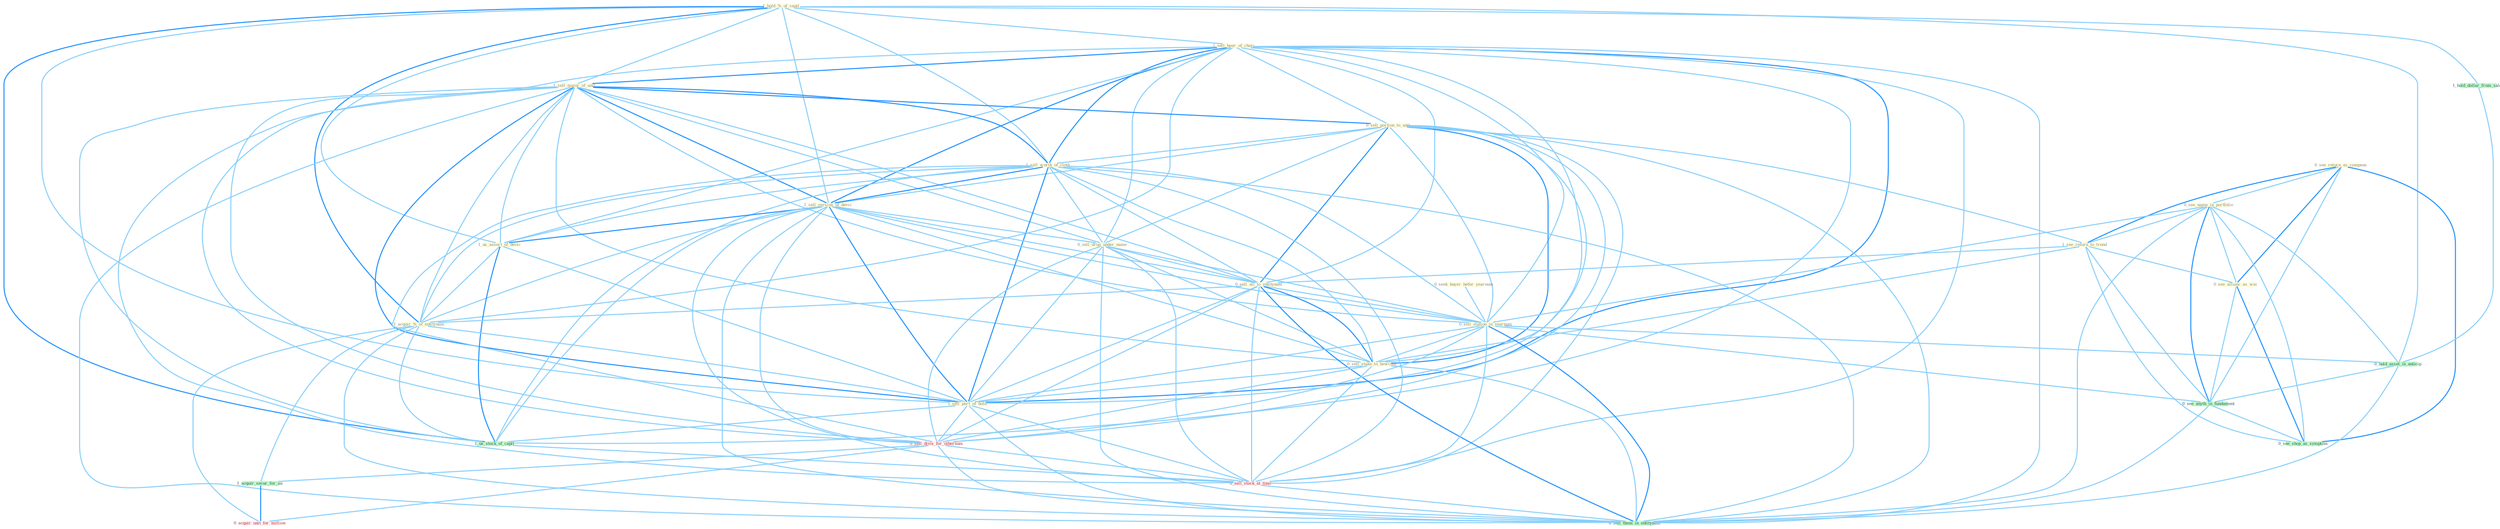 Graph G{ 
    node
    [shape=polygon,style=filled,width=.5,height=.06,color="#BDFCC9",fixedsize=true,fontsize=4,
    fontcolor="#2f4f4f"];
    {node
    [color="#ffffe0", fontcolor="#8b7d6b"] "1_hold_%_of_capit " "1_sell_beer_of_choic " "1_sell_major_of_unit " "0_sell_portion_to_unit " "0_see_return_as_compens " "1_sell_worth_of_cloth " "0_see_name_in_portfolio " "1_sell_version_of_devic " "1_us_assort_of_devic " "1_see_return_to_trend " "0_sell_drug_under_name " "0_sell_all_to_entitynam " "0_see_allianc_as_wai " "1_acquir_%_of_entitynam " "0_seek_buyer_befor_yearnum " "0_sell_station_in_yearnum " "0_sell_stake_to_newcom " "1_sell_part_of_hold "}
{node [color="#fff0f5", fontcolor="#b22222"] "0_sell_divis_for_othernum " "0_sell_stock_at_time " "0_acquir_unit_for_million "}
edge [color="#B0E2FF"];

	"1_hold_%_of_capit " -- "1_sell_beer_of_choic " [w="1", color="#87cefa" ];
	"1_hold_%_of_capit " -- "1_sell_major_of_unit " [w="1", color="#87cefa" ];
	"1_hold_%_of_capit " -- "1_sell_worth_of_cloth " [w="1", color="#87cefa" ];
	"1_hold_%_of_capit " -- "1_sell_version_of_devic " [w="1", color="#87cefa" ];
	"1_hold_%_of_capit " -- "1_us_assort_of_devic " [w="1", color="#87cefa" ];
	"1_hold_%_of_capit " -- "1_acquir_%_of_entitynam " [w="2", color="#1e90ff" , len=0.8];
	"1_hold_%_of_capit " -- "1_sell_part_of_hold " [w="1", color="#87cefa" ];
	"1_hold_%_of_capit " -- "1_us_stock_of_capit " [w="2", color="#1e90ff" , len=0.8];
	"1_hold_%_of_capit " -- "1_hold_dollar_from_sale " [w="1", color="#87cefa" ];
	"1_hold_%_of_capit " -- "0_hold_asset_in_anticip " [w="1", color="#87cefa" ];
	"1_sell_beer_of_choic " -- "1_sell_major_of_unit " [w="2", color="#1e90ff" , len=0.8];
	"1_sell_beer_of_choic " -- "0_sell_portion_to_unit " [w="1", color="#87cefa" ];
	"1_sell_beer_of_choic " -- "1_sell_worth_of_cloth " [w="2", color="#1e90ff" , len=0.8];
	"1_sell_beer_of_choic " -- "1_sell_version_of_devic " [w="2", color="#1e90ff" , len=0.8];
	"1_sell_beer_of_choic " -- "1_us_assort_of_devic " [w="1", color="#87cefa" ];
	"1_sell_beer_of_choic " -- "0_sell_drug_under_name " [w="1", color="#87cefa" ];
	"1_sell_beer_of_choic " -- "0_sell_all_to_entitynam " [w="1", color="#87cefa" ];
	"1_sell_beer_of_choic " -- "1_acquir_%_of_entitynam " [w="1", color="#87cefa" ];
	"1_sell_beer_of_choic " -- "0_sell_station_in_yearnum " [w="1", color="#87cefa" ];
	"1_sell_beer_of_choic " -- "0_sell_stake_to_newcom " [w="1", color="#87cefa" ];
	"1_sell_beer_of_choic " -- "1_sell_part_of_hold " [w="2", color="#1e90ff" , len=0.8];
	"1_sell_beer_of_choic " -- "0_sell_divis_for_othernum " [w="1", color="#87cefa" ];
	"1_sell_beer_of_choic " -- "1_us_stock_of_capit " [w="1", color="#87cefa" ];
	"1_sell_beer_of_choic " -- "0_sell_stock_at_time " [w="1", color="#87cefa" ];
	"1_sell_beer_of_choic " -- "0_sell_them_in_entitynam " [w="1", color="#87cefa" ];
	"1_sell_major_of_unit " -- "0_sell_portion_to_unit " [w="2", color="#1e90ff" , len=0.8];
	"1_sell_major_of_unit " -- "1_sell_worth_of_cloth " [w="2", color="#1e90ff" , len=0.8];
	"1_sell_major_of_unit " -- "1_sell_version_of_devic " [w="2", color="#1e90ff" , len=0.8];
	"1_sell_major_of_unit " -- "1_us_assort_of_devic " [w="1", color="#87cefa" ];
	"1_sell_major_of_unit " -- "0_sell_drug_under_name " [w="1", color="#87cefa" ];
	"1_sell_major_of_unit " -- "0_sell_all_to_entitynam " [w="1", color="#87cefa" ];
	"1_sell_major_of_unit " -- "1_acquir_%_of_entitynam " [w="1", color="#87cefa" ];
	"1_sell_major_of_unit " -- "0_sell_station_in_yearnum " [w="1", color="#87cefa" ];
	"1_sell_major_of_unit " -- "0_sell_stake_to_newcom " [w="1", color="#87cefa" ];
	"1_sell_major_of_unit " -- "1_sell_part_of_hold " [w="2", color="#1e90ff" , len=0.8];
	"1_sell_major_of_unit " -- "0_sell_divis_for_othernum " [w="1", color="#87cefa" ];
	"1_sell_major_of_unit " -- "1_us_stock_of_capit " [w="1", color="#87cefa" ];
	"1_sell_major_of_unit " -- "0_sell_stock_at_time " [w="1", color="#87cefa" ];
	"1_sell_major_of_unit " -- "0_sell_them_in_entitynam " [w="1", color="#87cefa" ];
	"0_sell_portion_to_unit " -- "1_sell_worth_of_cloth " [w="1", color="#87cefa" ];
	"0_sell_portion_to_unit " -- "1_sell_version_of_devic " [w="1", color="#87cefa" ];
	"0_sell_portion_to_unit " -- "1_see_return_to_trend " [w="1", color="#87cefa" ];
	"0_sell_portion_to_unit " -- "0_sell_drug_under_name " [w="1", color="#87cefa" ];
	"0_sell_portion_to_unit " -- "0_sell_all_to_entitynam " [w="2", color="#1e90ff" , len=0.8];
	"0_sell_portion_to_unit " -- "0_sell_station_in_yearnum " [w="1", color="#87cefa" ];
	"0_sell_portion_to_unit " -- "0_sell_stake_to_newcom " [w="2", color="#1e90ff" , len=0.8];
	"0_sell_portion_to_unit " -- "1_sell_part_of_hold " [w="1", color="#87cefa" ];
	"0_sell_portion_to_unit " -- "0_sell_divis_for_othernum " [w="1", color="#87cefa" ];
	"0_sell_portion_to_unit " -- "0_sell_stock_at_time " [w="1", color="#87cefa" ];
	"0_sell_portion_to_unit " -- "0_sell_them_in_entitynam " [w="1", color="#87cefa" ];
	"0_see_return_as_compens " -- "0_see_name_in_portfolio " [w="1", color="#87cefa" ];
	"0_see_return_as_compens " -- "1_see_return_to_trend " [w="2", color="#1e90ff" , len=0.8];
	"0_see_return_as_compens " -- "0_see_allianc_as_wai " [w="2", color="#1e90ff" , len=0.8];
	"0_see_return_as_compens " -- "0_see_anyth_in_fundament " [w="1", color="#87cefa" ];
	"0_see_return_as_compens " -- "0_see_shop_as_symptom " [w="2", color="#1e90ff" , len=0.8];
	"1_sell_worth_of_cloth " -- "1_sell_version_of_devic " [w="2", color="#1e90ff" , len=0.8];
	"1_sell_worth_of_cloth " -- "1_us_assort_of_devic " [w="1", color="#87cefa" ];
	"1_sell_worth_of_cloth " -- "0_sell_drug_under_name " [w="1", color="#87cefa" ];
	"1_sell_worth_of_cloth " -- "0_sell_all_to_entitynam " [w="1", color="#87cefa" ];
	"1_sell_worth_of_cloth " -- "1_acquir_%_of_entitynam " [w="1", color="#87cefa" ];
	"1_sell_worth_of_cloth " -- "0_sell_station_in_yearnum " [w="1", color="#87cefa" ];
	"1_sell_worth_of_cloth " -- "0_sell_stake_to_newcom " [w="1", color="#87cefa" ];
	"1_sell_worth_of_cloth " -- "1_sell_part_of_hold " [w="2", color="#1e90ff" , len=0.8];
	"1_sell_worth_of_cloth " -- "0_sell_divis_for_othernum " [w="1", color="#87cefa" ];
	"1_sell_worth_of_cloth " -- "1_us_stock_of_capit " [w="1", color="#87cefa" ];
	"1_sell_worth_of_cloth " -- "0_sell_stock_at_time " [w="1", color="#87cefa" ];
	"1_sell_worth_of_cloth " -- "0_sell_them_in_entitynam " [w="1", color="#87cefa" ];
	"0_see_name_in_portfolio " -- "1_see_return_to_trend " [w="1", color="#87cefa" ];
	"0_see_name_in_portfolio " -- "0_see_allianc_as_wai " [w="1", color="#87cefa" ];
	"0_see_name_in_portfolio " -- "0_sell_station_in_yearnum " [w="1", color="#87cefa" ];
	"0_see_name_in_portfolio " -- "0_hold_asset_in_anticip " [w="1", color="#87cefa" ];
	"0_see_name_in_portfolio " -- "0_see_anyth_in_fundament " [w="2", color="#1e90ff" , len=0.8];
	"0_see_name_in_portfolio " -- "0_see_shop_as_symptom " [w="1", color="#87cefa" ];
	"0_see_name_in_portfolio " -- "0_sell_them_in_entitynam " [w="1", color="#87cefa" ];
	"1_sell_version_of_devic " -- "1_us_assort_of_devic " [w="2", color="#1e90ff" , len=0.8];
	"1_sell_version_of_devic " -- "0_sell_drug_under_name " [w="1", color="#87cefa" ];
	"1_sell_version_of_devic " -- "0_sell_all_to_entitynam " [w="1", color="#87cefa" ];
	"1_sell_version_of_devic " -- "1_acquir_%_of_entitynam " [w="1", color="#87cefa" ];
	"1_sell_version_of_devic " -- "0_sell_station_in_yearnum " [w="1", color="#87cefa" ];
	"1_sell_version_of_devic " -- "0_sell_stake_to_newcom " [w="1", color="#87cefa" ];
	"1_sell_version_of_devic " -- "1_sell_part_of_hold " [w="2", color="#1e90ff" , len=0.8];
	"1_sell_version_of_devic " -- "0_sell_divis_for_othernum " [w="1", color="#87cefa" ];
	"1_sell_version_of_devic " -- "1_us_stock_of_capit " [w="1", color="#87cefa" ];
	"1_sell_version_of_devic " -- "0_sell_stock_at_time " [w="1", color="#87cefa" ];
	"1_sell_version_of_devic " -- "0_sell_them_in_entitynam " [w="1", color="#87cefa" ];
	"1_us_assort_of_devic " -- "1_acquir_%_of_entitynam " [w="1", color="#87cefa" ];
	"1_us_assort_of_devic " -- "1_sell_part_of_hold " [w="1", color="#87cefa" ];
	"1_us_assort_of_devic " -- "1_us_stock_of_capit " [w="2", color="#1e90ff" , len=0.8];
	"1_see_return_to_trend " -- "0_sell_all_to_entitynam " [w="1", color="#87cefa" ];
	"1_see_return_to_trend " -- "0_see_allianc_as_wai " [w="1", color="#87cefa" ];
	"1_see_return_to_trend " -- "0_sell_stake_to_newcom " [w="1", color="#87cefa" ];
	"1_see_return_to_trend " -- "0_see_anyth_in_fundament " [w="1", color="#87cefa" ];
	"1_see_return_to_trend " -- "0_see_shop_as_symptom " [w="1", color="#87cefa" ];
	"0_sell_drug_under_name " -- "0_sell_all_to_entitynam " [w="1", color="#87cefa" ];
	"0_sell_drug_under_name " -- "0_sell_station_in_yearnum " [w="1", color="#87cefa" ];
	"0_sell_drug_under_name " -- "0_sell_stake_to_newcom " [w="1", color="#87cefa" ];
	"0_sell_drug_under_name " -- "1_sell_part_of_hold " [w="1", color="#87cefa" ];
	"0_sell_drug_under_name " -- "0_sell_divis_for_othernum " [w="1", color="#87cefa" ];
	"0_sell_drug_under_name " -- "0_sell_stock_at_time " [w="1", color="#87cefa" ];
	"0_sell_drug_under_name " -- "0_sell_them_in_entitynam " [w="1", color="#87cefa" ];
	"0_sell_all_to_entitynam " -- "1_acquir_%_of_entitynam " [w="1", color="#87cefa" ];
	"0_sell_all_to_entitynam " -- "0_sell_station_in_yearnum " [w="1", color="#87cefa" ];
	"0_sell_all_to_entitynam " -- "0_sell_stake_to_newcom " [w="2", color="#1e90ff" , len=0.8];
	"0_sell_all_to_entitynam " -- "1_sell_part_of_hold " [w="1", color="#87cefa" ];
	"0_sell_all_to_entitynam " -- "0_sell_divis_for_othernum " [w="1", color="#87cefa" ];
	"0_sell_all_to_entitynam " -- "0_sell_stock_at_time " [w="1", color="#87cefa" ];
	"0_sell_all_to_entitynam " -- "0_sell_them_in_entitynam " [w="2", color="#1e90ff" , len=0.8];
	"0_see_allianc_as_wai " -- "0_see_anyth_in_fundament " [w="1", color="#87cefa" ];
	"0_see_allianc_as_wai " -- "0_see_shop_as_symptom " [w="2", color="#1e90ff" , len=0.8];
	"1_acquir_%_of_entitynam " -- "1_sell_part_of_hold " [w="1", color="#87cefa" ];
	"1_acquir_%_of_entitynam " -- "1_acquir_secur_for_an " [w="1", color="#87cefa" ];
	"1_acquir_%_of_entitynam " -- "1_us_stock_of_capit " [w="1", color="#87cefa" ];
	"1_acquir_%_of_entitynam " -- "0_acquir_unit_for_million " [w="1", color="#87cefa" ];
	"1_acquir_%_of_entitynam " -- "0_sell_them_in_entitynam " [w="1", color="#87cefa" ];
	"0_seek_buyer_befor_yearnum " -- "0_sell_station_in_yearnum " [w="1", color="#87cefa" ];
	"0_sell_station_in_yearnum " -- "0_sell_stake_to_newcom " [w="1", color="#87cefa" ];
	"0_sell_station_in_yearnum " -- "1_sell_part_of_hold " [w="1", color="#87cefa" ];
	"0_sell_station_in_yearnum " -- "0_sell_divis_for_othernum " [w="1", color="#87cefa" ];
	"0_sell_station_in_yearnum " -- "0_hold_asset_in_anticip " [w="1", color="#87cefa" ];
	"0_sell_station_in_yearnum " -- "0_sell_stock_at_time " [w="1", color="#87cefa" ];
	"0_sell_station_in_yearnum " -- "0_see_anyth_in_fundament " [w="1", color="#87cefa" ];
	"0_sell_station_in_yearnum " -- "0_sell_them_in_entitynam " [w="2", color="#1e90ff" , len=0.8];
	"0_sell_stake_to_newcom " -- "1_sell_part_of_hold " [w="1", color="#87cefa" ];
	"0_sell_stake_to_newcom " -- "0_sell_divis_for_othernum " [w="1", color="#87cefa" ];
	"0_sell_stake_to_newcom " -- "0_sell_stock_at_time " [w="1", color="#87cefa" ];
	"0_sell_stake_to_newcom " -- "0_sell_them_in_entitynam " [w="1", color="#87cefa" ];
	"1_sell_part_of_hold " -- "0_sell_divis_for_othernum " [w="1", color="#87cefa" ];
	"1_sell_part_of_hold " -- "1_us_stock_of_capit " [w="1", color="#87cefa" ];
	"1_sell_part_of_hold " -- "0_sell_stock_at_time " [w="1", color="#87cefa" ];
	"1_sell_part_of_hold " -- "0_sell_them_in_entitynam " [w="1", color="#87cefa" ];
	"0_sell_divis_for_othernum " -- "1_acquir_secur_for_an " [w="1", color="#87cefa" ];
	"0_sell_divis_for_othernum " -- "0_sell_stock_at_time " [w="1", color="#87cefa" ];
	"0_sell_divis_for_othernum " -- "0_acquir_unit_for_million " [w="1", color="#87cefa" ];
	"0_sell_divis_for_othernum " -- "0_sell_them_in_entitynam " [w="1", color="#87cefa" ];
	"1_acquir_secur_for_an " -- "0_acquir_unit_for_million " [w="2", color="#1e90ff" , len=0.8];
	"1_us_stock_of_capit " -- "0_sell_stock_at_time " [w="1", color="#87cefa" ];
	"1_hold_dollar_from_sale " -- "0_hold_asset_in_anticip " [w="1", color="#87cefa" ];
	"0_hold_asset_in_anticip " -- "0_see_anyth_in_fundament " [w="1", color="#87cefa" ];
	"0_hold_asset_in_anticip " -- "0_sell_them_in_entitynam " [w="1", color="#87cefa" ];
	"0_sell_stock_at_time " -- "0_sell_them_in_entitynam " [w="1", color="#87cefa" ];
	"0_see_anyth_in_fundament " -- "0_see_shop_as_symptom " [w="1", color="#87cefa" ];
	"0_see_anyth_in_fundament " -- "0_sell_them_in_entitynam " [w="1", color="#87cefa" ];
}